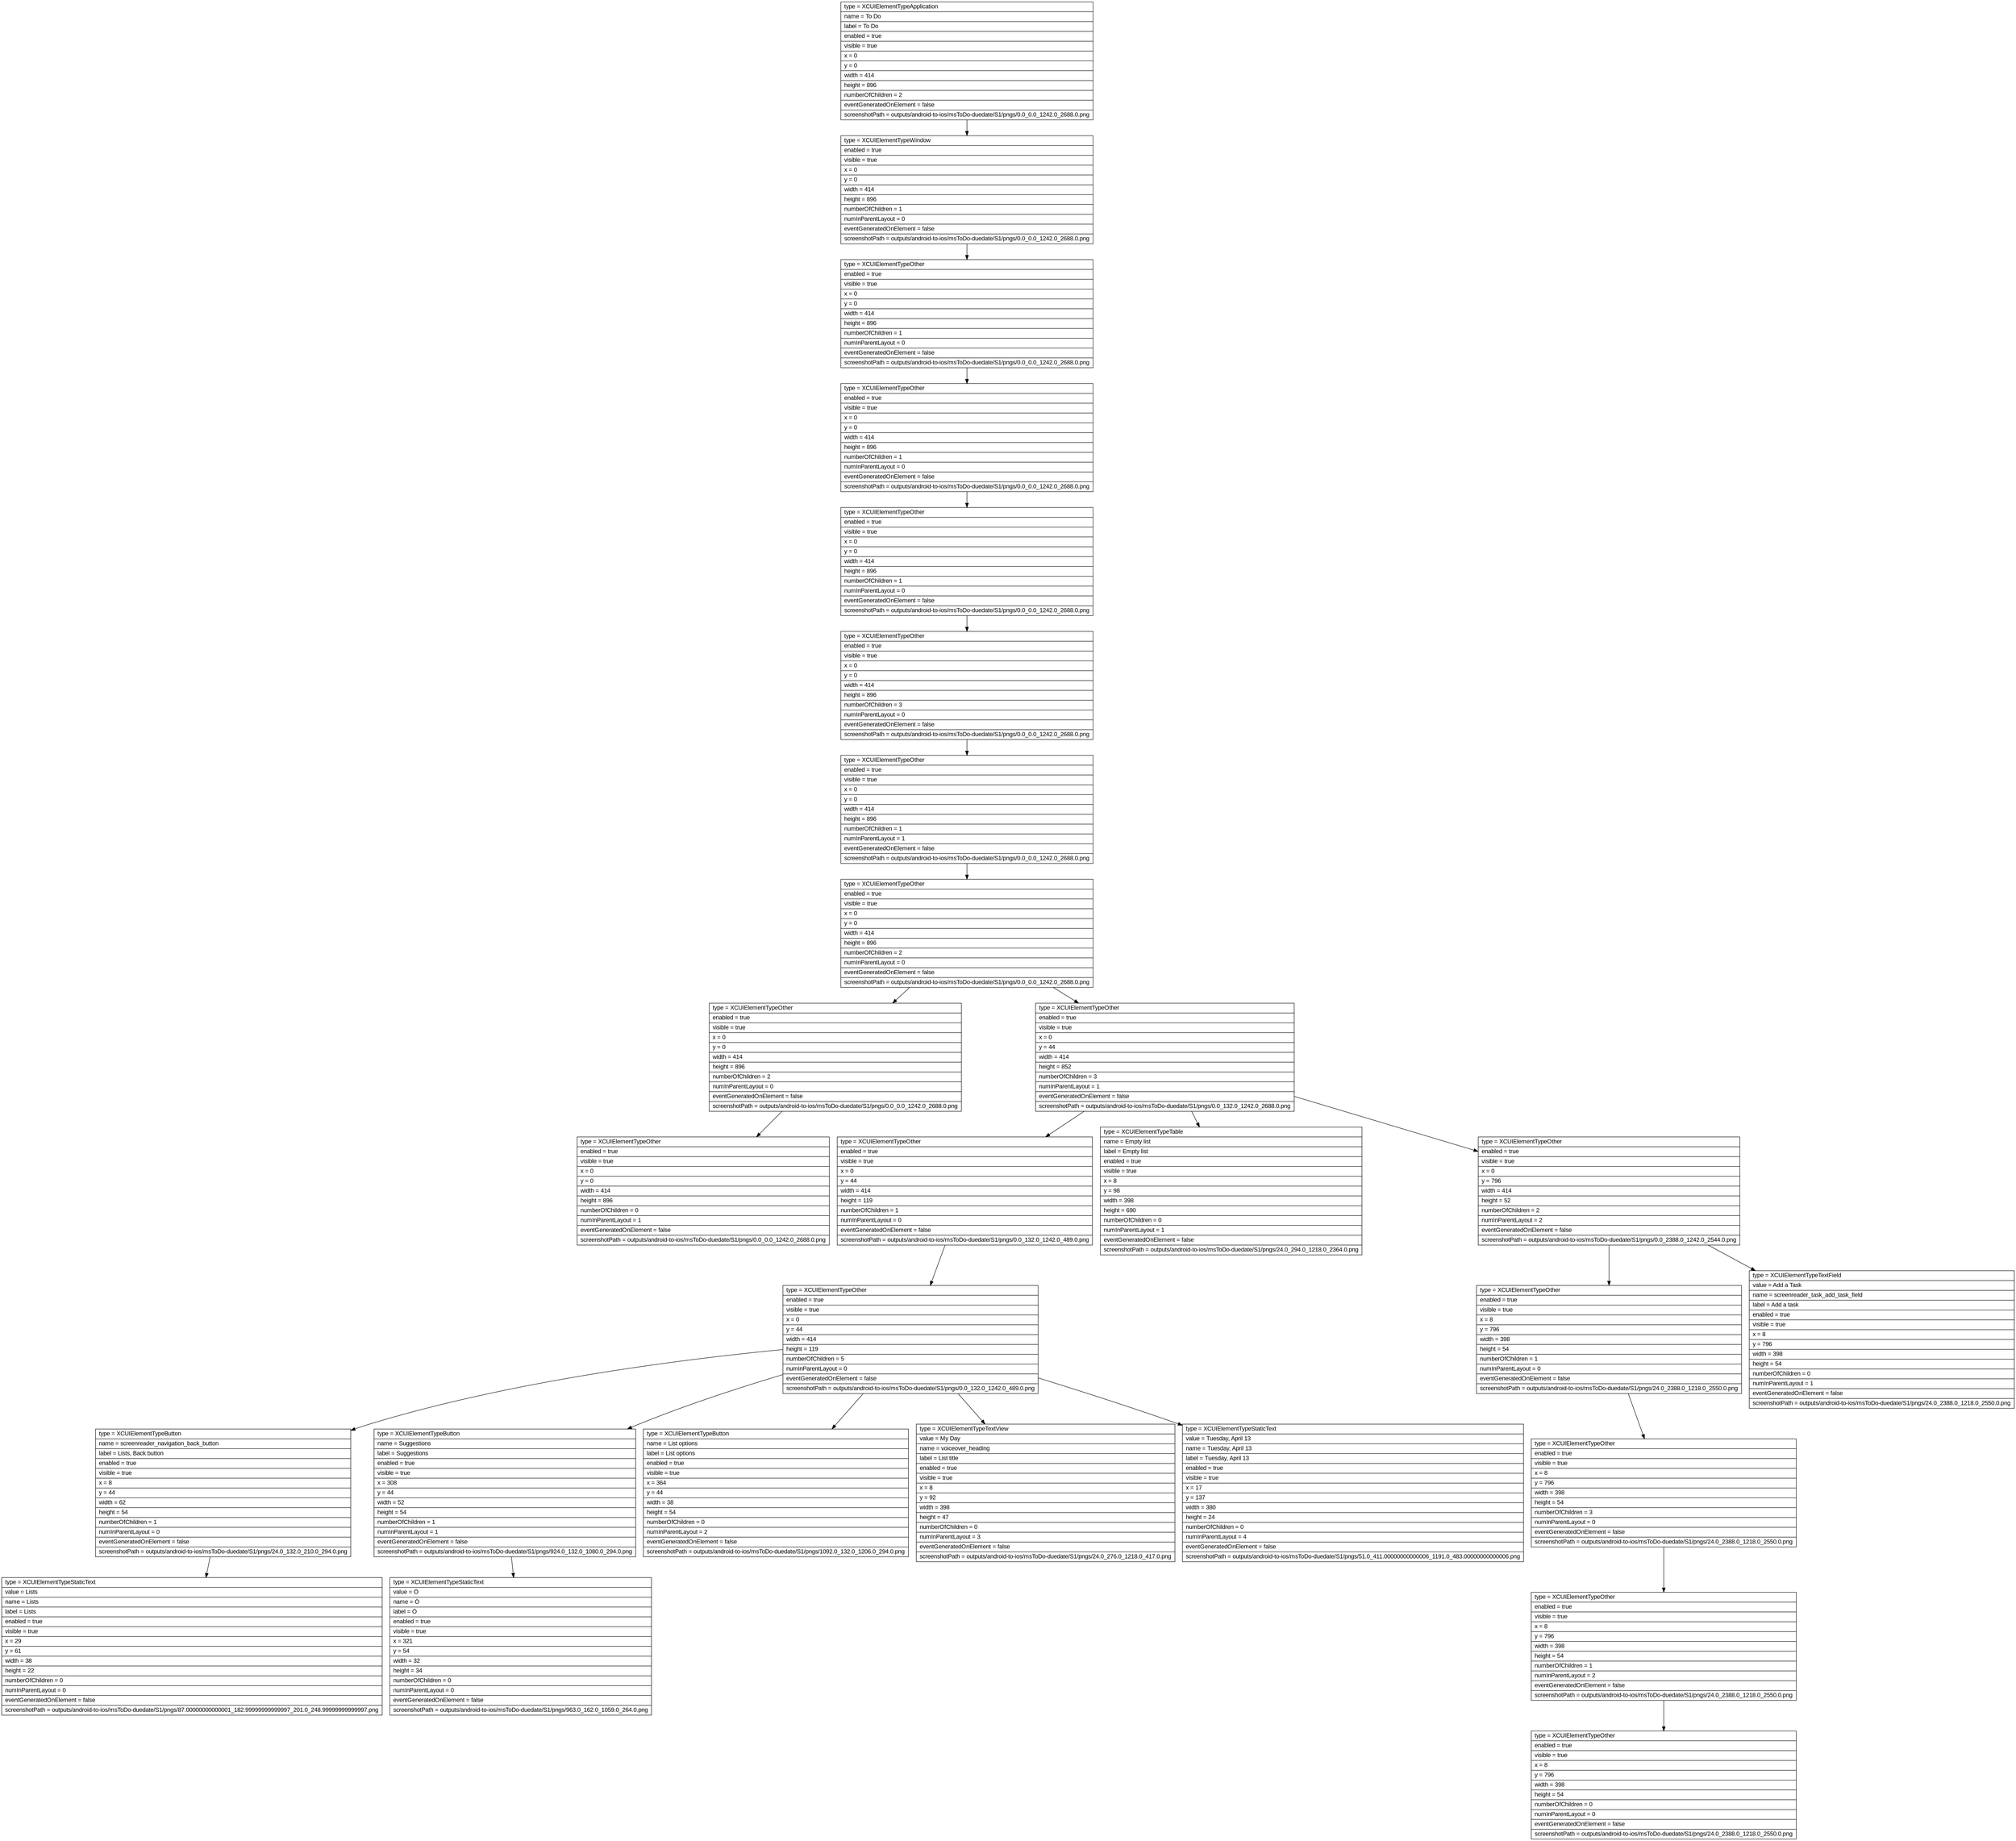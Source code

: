 digraph Layout {

	node [shape=record fontname=Arial];

	0	[label="{type = XCUIElementTypeApplication\l|name = To Do\l|label = To Do\l|enabled = true\l|visible = true\l|x = 0\l|y = 0\l|width = 414\l|height = 896\l|numberOfChildren = 2\l|eventGeneratedOnElement = false \l|screenshotPath = outputs/android-to-ios/msToDo-duedate/S1/pngs/0.0_0.0_1242.0_2688.0.png\l}"]
	1	[label="{type = XCUIElementTypeWindow\l|enabled = true\l|visible = true\l|x = 0\l|y = 0\l|width = 414\l|height = 896\l|numberOfChildren = 1\l|numInParentLayout = 0\l|eventGeneratedOnElement = false \l|screenshotPath = outputs/android-to-ios/msToDo-duedate/S1/pngs/0.0_0.0_1242.0_2688.0.png\l}"]
	2	[label="{type = XCUIElementTypeOther\l|enabled = true\l|visible = true\l|x = 0\l|y = 0\l|width = 414\l|height = 896\l|numberOfChildren = 1\l|numInParentLayout = 0\l|eventGeneratedOnElement = false \l|screenshotPath = outputs/android-to-ios/msToDo-duedate/S1/pngs/0.0_0.0_1242.0_2688.0.png\l}"]
	3	[label="{type = XCUIElementTypeOther\l|enabled = true\l|visible = true\l|x = 0\l|y = 0\l|width = 414\l|height = 896\l|numberOfChildren = 1\l|numInParentLayout = 0\l|eventGeneratedOnElement = false \l|screenshotPath = outputs/android-to-ios/msToDo-duedate/S1/pngs/0.0_0.0_1242.0_2688.0.png\l}"]
	4	[label="{type = XCUIElementTypeOther\l|enabled = true\l|visible = true\l|x = 0\l|y = 0\l|width = 414\l|height = 896\l|numberOfChildren = 1\l|numInParentLayout = 0\l|eventGeneratedOnElement = false \l|screenshotPath = outputs/android-to-ios/msToDo-duedate/S1/pngs/0.0_0.0_1242.0_2688.0.png\l}"]
	5	[label="{type = XCUIElementTypeOther\l|enabled = true\l|visible = true\l|x = 0\l|y = 0\l|width = 414\l|height = 896\l|numberOfChildren = 3\l|numInParentLayout = 0\l|eventGeneratedOnElement = false \l|screenshotPath = outputs/android-to-ios/msToDo-duedate/S1/pngs/0.0_0.0_1242.0_2688.0.png\l}"]
	6	[label="{type = XCUIElementTypeOther\l|enabled = true\l|visible = true\l|x = 0\l|y = 0\l|width = 414\l|height = 896\l|numberOfChildren = 1\l|numInParentLayout = 1\l|eventGeneratedOnElement = false \l|screenshotPath = outputs/android-to-ios/msToDo-duedate/S1/pngs/0.0_0.0_1242.0_2688.0.png\l}"]
	7	[label="{type = XCUIElementTypeOther\l|enabled = true\l|visible = true\l|x = 0\l|y = 0\l|width = 414\l|height = 896\l|numberOfChildren = 2\l|numInParentLayout = 0\l|eventGeneratedOnElement = false \l|screenshotPath = outputs/android-to-ios/msToDo-duedate/S1/pngs/0.0_0.0_1242.0_2688.0.png\l}"]
	8	[label="{type = XCUIElementTypeOther\l|enabled = true\l|visible = true\l|x = 0\l|y = 0\l|width = 414\l|height = 896\l|numberOfChildren = 2\l|numInParentLayout = 0\l|eventGeneratedOnElement = false \l|screenshotPath = outputs/android-to-ios/msToDo-duedate/S1/pngs/0.0_0.0_1242.0_2688.0.png\l}"]
	9	[label="{type = XCUIElementTypeOther\l|enabled = true\l|visible = true\l|x = 0\l|y = 44\l|width = 414\l|height = 852\l|numberOfChildren = 3\l|numInParentLayout = 1\l|eventGeneratedOnElement = false \l|screenshotPath = outputs/android-to-ios/msToDo-duedate/S1/pngs/0.0_132.0_1242.0_2688.0.png\l}"]
	10	[label="{type = XCUIElementTypeOther\l|enabled = true\l|visible = true\l|x = 0\l|y = 0\l|width = 414\l|height = 896\l|numberOfChildren = 0\l|numInParentLayout = 1\l|eventGeneratedOnElement = false \l|screenshotPath = outputs/android-to-ios/msToDo-duedate/S1/pngs/0.0_0.0_1242.0_2688.0.png\l}"]
	11	[label="{type = XCUIElementTypeOther\l|enabled = true\l|visible = true\l|x = 0\l|y = 44\l|width = 414\l|height = 119\l|numberOfChildren = 1\l|numInParentLayout = 0\l|eventGeneratedOnElement = false \l|screenshotPath = outputs/android-to-ios/msToDo-duedate/S1/pngs/0.0_132.0_1242.0_489.0.png\l}"]
	12	[label="{type = XCUIElementTypeTable\l|name = Empty list\l|label = Empty list\l|enabled = true\l|visible = true\l|x = 8\l|y = 98\l|width = 398\l|height = 690\l|numberOfChildren = 0\l|numInParentLayout = 1\l|eventGeneratedOnElement = false \l|screenshotPath = outputs/android-to-ios/msToDo-duedate/S1/pngs/24.0_294.0_1218.0_2364.0.png\l}"]
	13	[label="{type = XCUIElementTypeOther\l|enabled = true\l|visible = true\l|x = 0\l|y = 796\l|width = 414\l|height = 52\l|numberOfChildren = 2\l|numInParentLayout = 2\l|eventGeneratedOnElement = false \l|screenshotPath = outputs/android-to-ios/msToDo-duedate/S1/pngs/0.0_2388.0_1242.0_2544.0.png\l}"]
	14	[label="{type = XCUIElementTypeOther\l|enabled = true\l|visible = true\l|x = 0\l|y = 44\l|width = 414\l|height = 119\l|numberOfChildren = 5\l|numInParentLayout = 0\l|eventGeneratedOnElement = false \l|screenshotPath = outputs/android-to-ios/msToDo-duedate/S1/pngs/0.0_132.0_1242.0_489.0.png\l}"]
	15	[label="{type = XCUIElementTypeOther\l|enabled = true\l|visible = true\l|x = 8\l|y = 796\l|width = 398\l|height = 54\l|numberOfChildren = 1\l|numInParentLayout = 0\l|eventGeneratedOnElement = false \l|screenshotPath = outputs/android-to-ios/msToDo-duedate/S1/pngs/24.0_2388.0_1218.0_2550.0.png\l}"]
	16	[label="{type = XCUIElementTypeTextField\l|value = Add a Task\l|name = screenreader_task_add_task_field\l|label = Add a task\l|enabled = true\l|visible = true\l|x = 8\l|y = 796\l|width = 398\l|height = 54\l|numberOfChildren = 0\l|numInParentLayout = 1\l|eventGeneratedOnElement = false \l|screenshotPath = outputs/android-to-ios/msToDo-duedate/S1/pngs/24.0_2388.0_1218.0_2550.0.png\l}"]
	17	[label="{type = XCUIElementTypeButton\l|name = screenreader_navigation_back_button\l|label = Lists, Back button\l|enabled = true\l|visible = true\l|x = 8\l|y = 44\l|width = 62\l|height = 54\l|numberOfChildren = 1\l|numInParentLayout = 0\l|eventGeneratedOnElement = false \l|screenshotPath = outputs/android-to-ios/msToDo-duedate/S1/pngs/24.0_132.0_210.0_294.0.png\l}"]
	18	[label="{type = XCUIElementTypeButton\l|name = Suggestions\l|label = Suggestions\l|enabled = true\l|visible = true\l|x = 308\l|y = 44\l|width = 52\l|height = 54\l|numberOfChildren = 1\l|numInParentLayout = 1\l|eventGeneratedOnElement = false \l|screenshotPath = outputs/android-to-ios/msToDo-duedate/S1/pngs/924.0_132.0_1080.0_294.0.png\l}"]
	19	[label="{type = XCUIElementTypeButton\l|name = List options\l|label = List options\l|enabled = true\l|visible = true\l|x = 364\l|y = 44\l|width = 38\l|height = 54\l|numberOfChildren = 0\l|numInParentLayout = 2\l|eventGeneratedOnElement = false \l|screenshotPath = outputs/android-to-ios/msToDo-duedate/S1/pngs/1092.0_132.0_1206.0_294.0.png\l}"]
	20	[label="{type = XCUIElementTypeTextView\l|value = My Day\l|name = voiceover_heading\l|label = List title\l|enabled = true\l|visible = true\l|x = 8\l|y = 92\l|width = 398\l|height = 47\l|numberOfChildren = 0\l|numInParentLayout = 3\l|eventGeneratedOnElement = false \l|screenshotPath = outputs/android-to-ios/msToDo-duedate/S1/pngs/24.0_276.0_1218.0_417.0.png\l}"]
	21	[label="{type = XCUIElementTypeStaticText\l|value = Tuesday, April 13\l|name = Tuesday, April 13\l|label = Tuesday, April 13\l|enabled = true\l|visible = true\l|x = 17\l|y = 137\l|width = 380\l|height = 24\l|numberOfChildren = 0\l|numInParentLayout = 4\l|eventGeneratedOnElement = false \l|screenshotPath = outputs/android-to-ios/msToDo-duedate/S1/pngs/51.0_411.00000000000006_1191.0_483.00000000000006.png\l}"]
	22	[label="{type = XCUIElementTypeOther\l|enabled = true\l|visible = true\l|x = 8\l|y = 796\l|width = 398\l|height = 54\l|numberOfChildren = 3\l|numInParentLayout = 0\l|eventGeneratedOnElement = false \l|screenshotPath = outputs/android-to-ios/msToDo-duedate/S1/pngs/24.0_2388.0_1218.0_2550.0.png\l}"]
	23	[label="{type = XCUIElementTypeStaticText\l|value = Lists\l|name = Lists\l|label = Lists\l|enabled = true\l|visible = true\l|x = 29\l|y = 61\l|width = 38\l|height = 22\l|numberOfChildren = 0\l|numInParentLayout = 0\l|eventGeneratedOnElement = false \l|screenshotPath = outputs/android-to-ios/msToDo-duedate/S1/pngs/87.00000000000001_182.99999999999997_201.0_248.99999999999997.png\l}"]
	24	[label="{type = XCUIElementTypeStaticText\l|value = Ö\l|name = Ö\l|label = Ö\l|enabled = true\l|visible = true\l|x = 321\l|y = 54\l|width = 32\l|height = 34\l|numberOfChildren = 0\l|numInParentLayout = 0\l|eventGeneratedOnElement = false \l|screenshotPath = outputs/android-to-ios/msToDo-duedate/S1/pngs/963.0_162.0_1059.0_264.0.png\l}"]
	25	[label="{type = XCUIElementTypeOther\l|enabled = true\l|visible = true\l|x = 8\l|y = 796\l|width = 398\l|height = 54\l|numberOfChildren = 1\l|numInParentLayout = 2\l|eventGeneratedOnElement = false \l|screenshotPath = outputs/android-to-ios/msToDo-duedate/S1/pngs/24.0_2388.0_1218.0_2550.0.png\l}"]
	26	[label="{type = XCUIElementTypeOther\l|enabled = true\l|visible = true\l|x = 8\l|y = 796\l|width = 398\l|height = 54\l|numberOfChildren = 0\l|numInParentLayout = 0\l|eventGeneratedOnElement = false \l|screenshotPath = outputs/android-to-ios/msToDo-duedate/S1/pngs/24.0_2388.0_1218.0_2550.0.png\l}"]


	0 -> 1
	1 -> 2
	2 -> 3
	3 -> 4
	4 -> 5
	5 -> 6
	6 -> 7
	7 -> 8
	7 -> 9
	8 -> 10
	9 -> 11
	9 -> 12
	9 -> 13
	11 -> 14
	13 -> 15
	13 -> 16
	14 -> 17
	14 -> 18
	14 -> 19
	14 -> 20
	14 -> 21
	15 -> 22
	17 -> 23
	18 -> 24
	22 -> 25
	25 -> 26


}